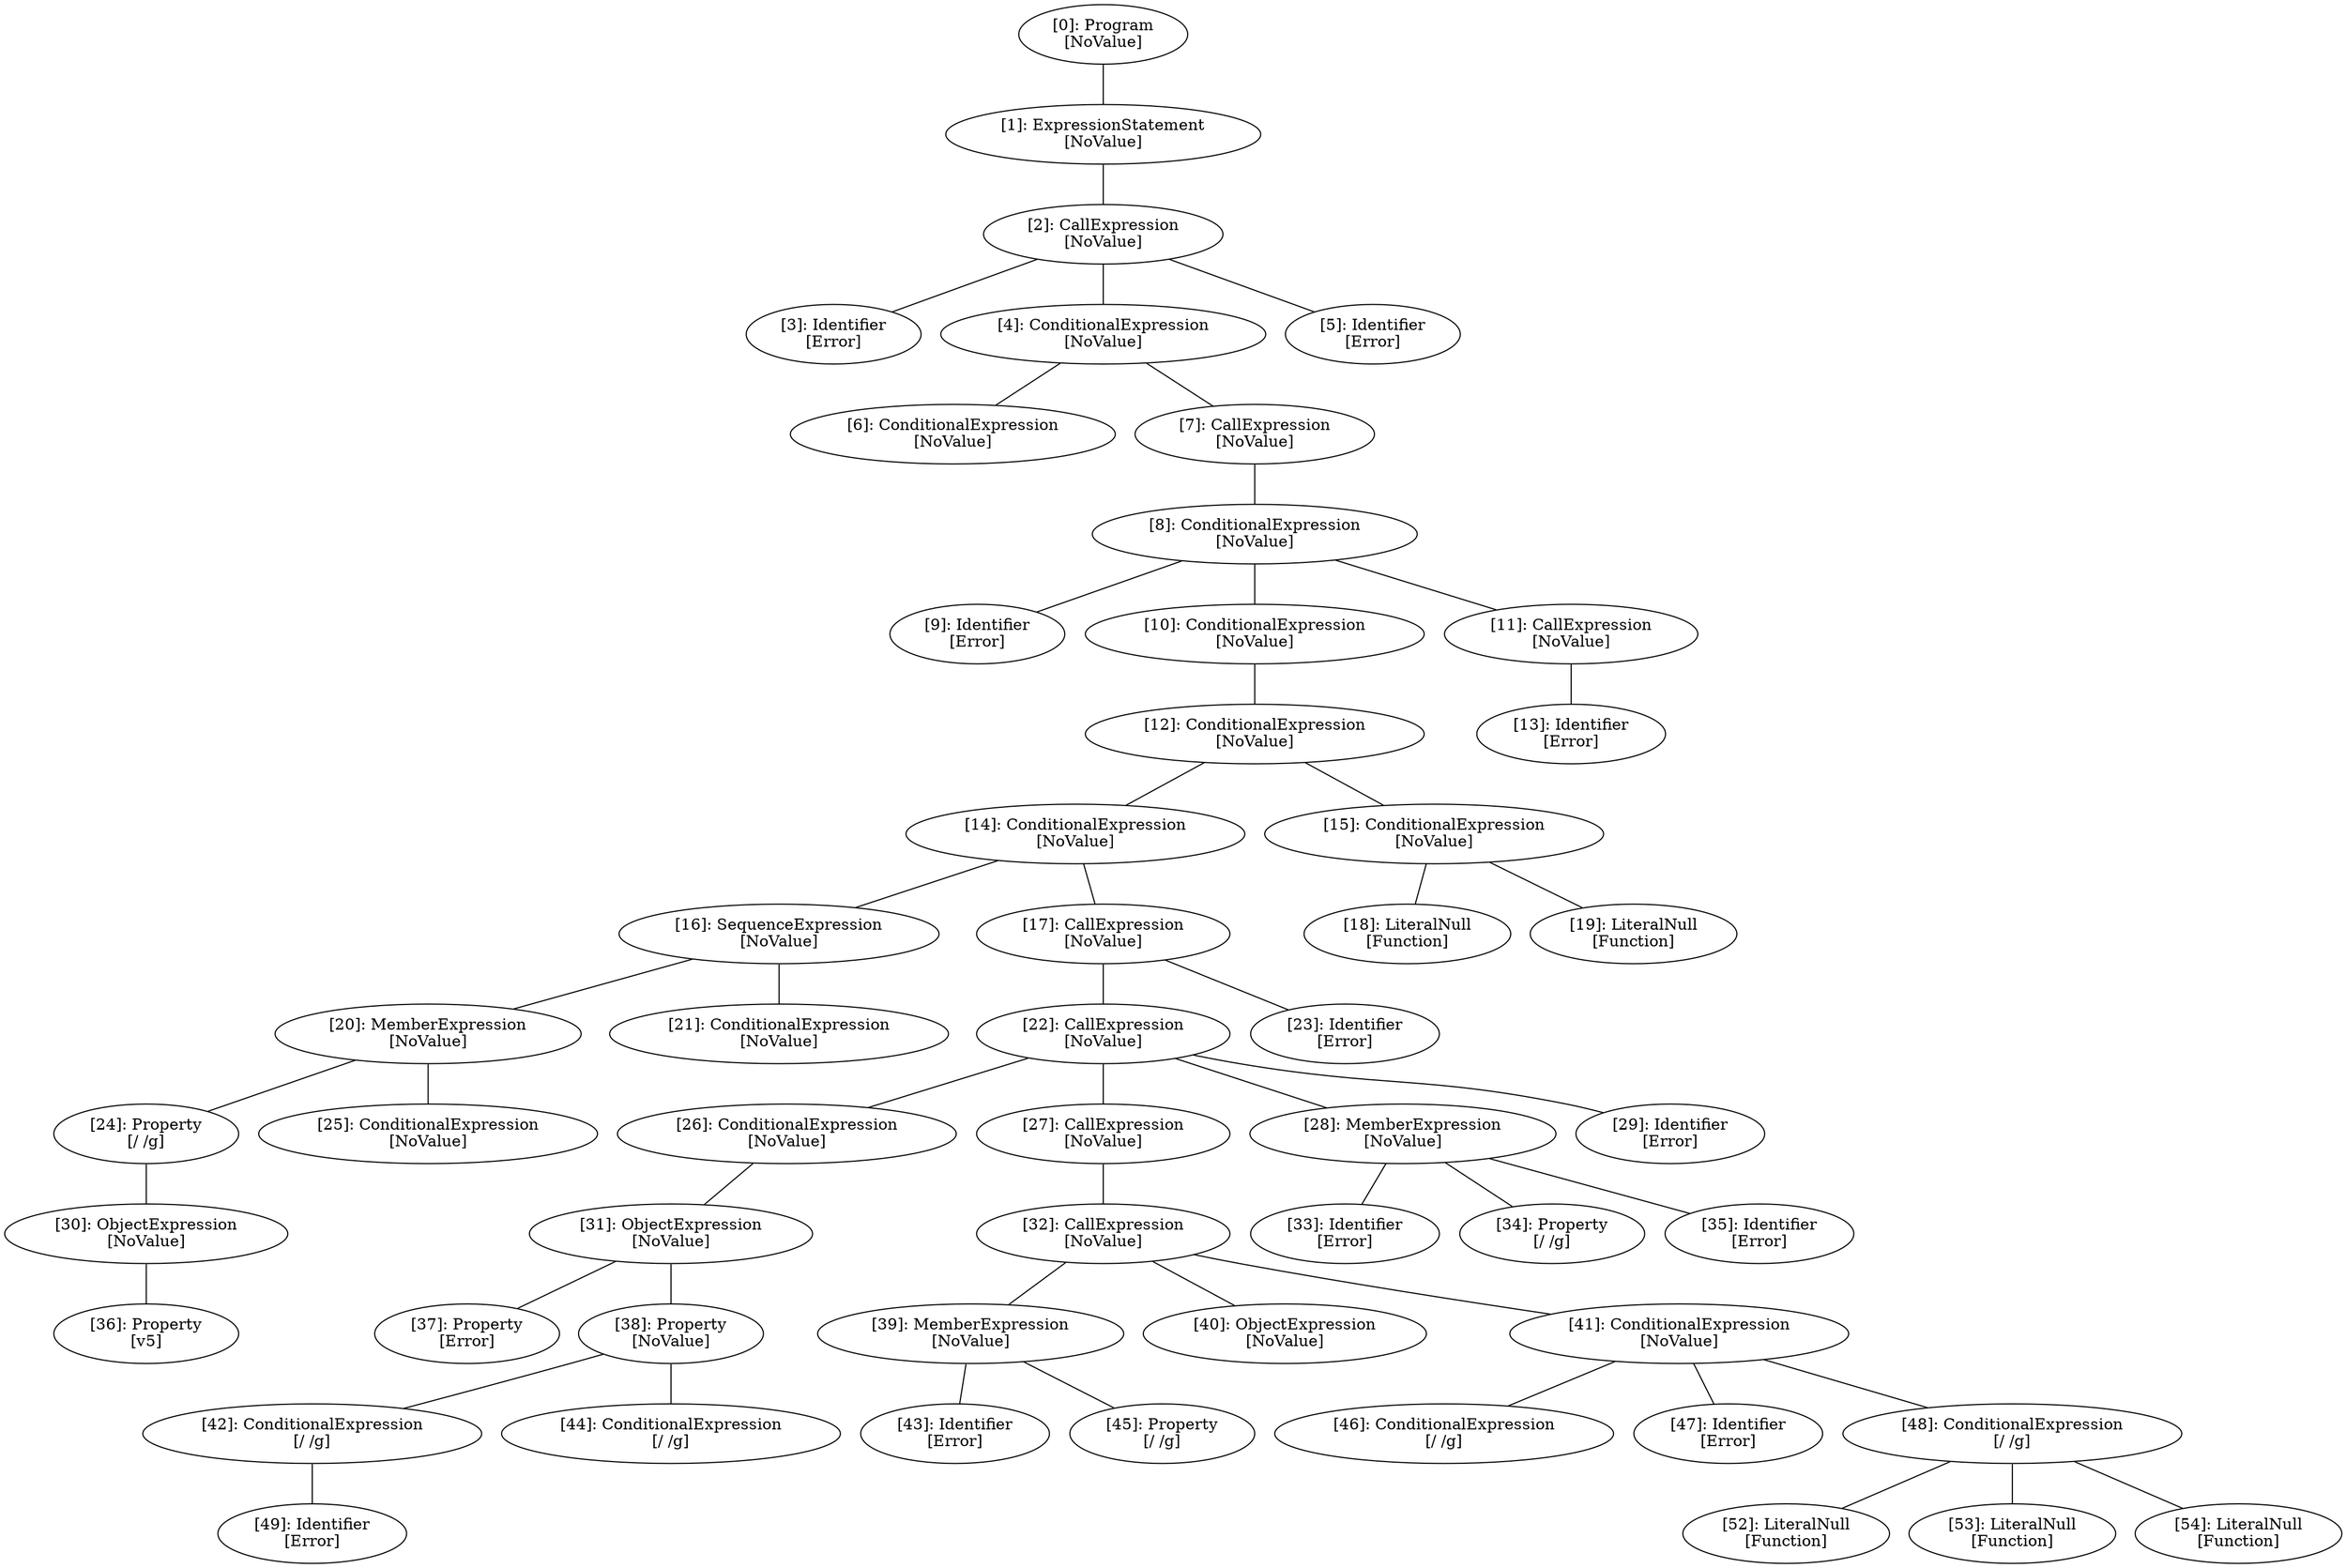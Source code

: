 // Result
graph {
	0 [label="[0]: Program
[NoValue]"]
	1 [label="[1]: ExpressionStatement
[NoValue]"]
	2 [label="[2]: CallExpression
[NoValue]"]
	3 [label="[3]: Identifier
[Error]"]
	4 [label="[4]: ConditionalExpression
[NoValue]"]
	5 [label="[5]: Identifier
[Error]"]
	6 [label="[6]: ConditionalExpression
[NoValue]"]
	7 [label="[7]: CallExpression
[NoValue]"]
	8 [label="[8]: ConditionalExpression
[NoValue]"]
	9 [label="[9]: Identifier
[Error]"]
	10 [label="[10]: ConditionalExpression
[NoValue]"]
	11 [label="[11]: CallExpression
[NoValue]"]
	12 [label="[12]: ConditionalExpression
[NoValue]"]
	13 [label="[13]: Identifier
[Error]"]
	14 [label="[14]: ConditionalExpression
[NoValue]"]
	15 [label="[15]: ConditionalExpression
[NoValue]"]
	16 [label="[16]: SequenceExpression
[NoValue]"]
	17 [label="[17]: CallExpression
[NoValue]"]
	18 [label="[18]: LiteralNull
[Function]"]
	19 [label="[19]: LiteralNull
[Function]"]
	20 [label="[20]: MemberExpression
[NoValue]"]
	21 [label="[21]: ConditionalExpression
[NoValue]"]
	22 [label="[22]: CallExpression
[NoValue]"]
	23 [label="[23]: Identifier
[Error]"]
	24 [label="[24]: Property
[/ /g]"]
	25 [label="[25]: ConditionalExpression
[NoValue]"]
	26 [label="[26]: ConditionalExpression
[NoValue]"]
	27 [label="[27]: CallExpression
[NoValue]"]
	28 [label="[28]: MemberExpression
[NoValue]"]
	29 [label="[29]: Identifier
[Error]"]
	30 [label="[30]: ObjectExpression
[NoValue]"]
	31 [label="[31]: ObjectExpression
[NoValue]"]
	32 [label="[32]: CallExpression
[NoValue]"]
	33 [label="[33]: Identifier
[Error]"]
	34 [label="[34]: Property
[/ /g]"]
	35 [label="[35]: Identifier
[Error]"]
	36 [label="[36]: Property
[v5]"]
	37 [label="[37]: Property
[Error]"]
	38 [label="[38]: Property
[NoValue]"]
	39 [label="[39]: MemberExpression
[NoValue]"]
	40 [label="[40]: ObjectExpression
[NoValue]"]
	41 [label="[41]: ConditionalExpression
[NoValue]"]
	42 [label="[42]: ConditionalExpression
[/ /g]"]
	43 [label="[43]: Identifier
[Error]"]
	44 [label="[44]: ConditionalExpression
[/ /g]"]
	45 [label="[45]: Property
[/ /g]"]
	46 [label="[46]: ConditionalExpression
[/ /g]"]
	47 [label="[47]: Identifier
[Error]"]
	48 [label="[48]: ConditionalExpression
[/ /g]"]
	49 [label="[49]: Identifier
[Error]"]
	52 [label="[52]: LiteralNull
[Function]"]
	53 [label="[53]: LiteralNull
[Function]"]
	54 [label="[54]: LiteralNull
[Function]"]
	0 -- 1
	1 -- 2
	2 -- 3
	2 -- 4
	2 -- 5
	4 -- 6
	4 -- 7
	7 -- 8
	8 -- 9
	8 -- 10
	8 -- 11
	10 -- 12
	11 -- 13
	12 -- 14
	12 -- 15
	14 -- 16
	14 -- 17
	15 -- 18
	15 -- 19
	16 -- 20
	16 -- 21
	17 -- 22
	17 -- 23
	20 -- 24
	20 -- 25
	22 -- 26
	22 -- 27
	22 -- 28
	22 -- 29
	24 -- 30
	26 -- 31
	27 -- 32
	28 -- 33
	28 -- 34
	28 -- 35
	30 -- 36
	31 -- 37
	31 -- 38
	32 -- 39
	32 -- 40
	32 -- 41
	38 -- 42
	38 -- 44
	39 -- 43
	39 -- 45
	41 -- 46
	41 -- 47
	41 -- 48
	42 -- 49
	48 -- 52
	48 -- 53
	48 -- 54
}
